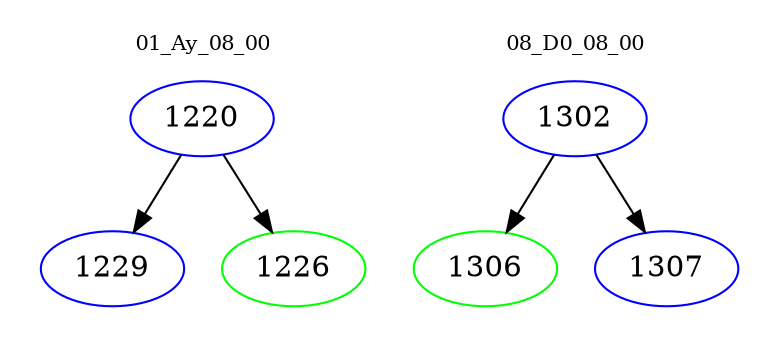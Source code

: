 digraph{
subgraph cluster_0 {
color = white
label = "01_Ay_08_00";
fontsize=10;
T0_1220 [label="1220", color="blue"]
T0_1220 -> T0_1229 [color="black"]
T0_1229 [label="1229", color="blue"]
T0_1220 -> T0_1226 [color="black"]
T0_1226 [label="1226", color="green"]
}
subgraph cluster_1 {
color = white
label = "08_D0_08_00";
fontsize=10;
T1_1302 [label="1302", color="blue"]
T1_1302 -> T1_1306 [color="black"]
T1_1306 [label="1306", color="green"]
T1_1302 -> T1_1307 [color="black"]
T1_1307 [label="1307", color="blue"]
}
}
